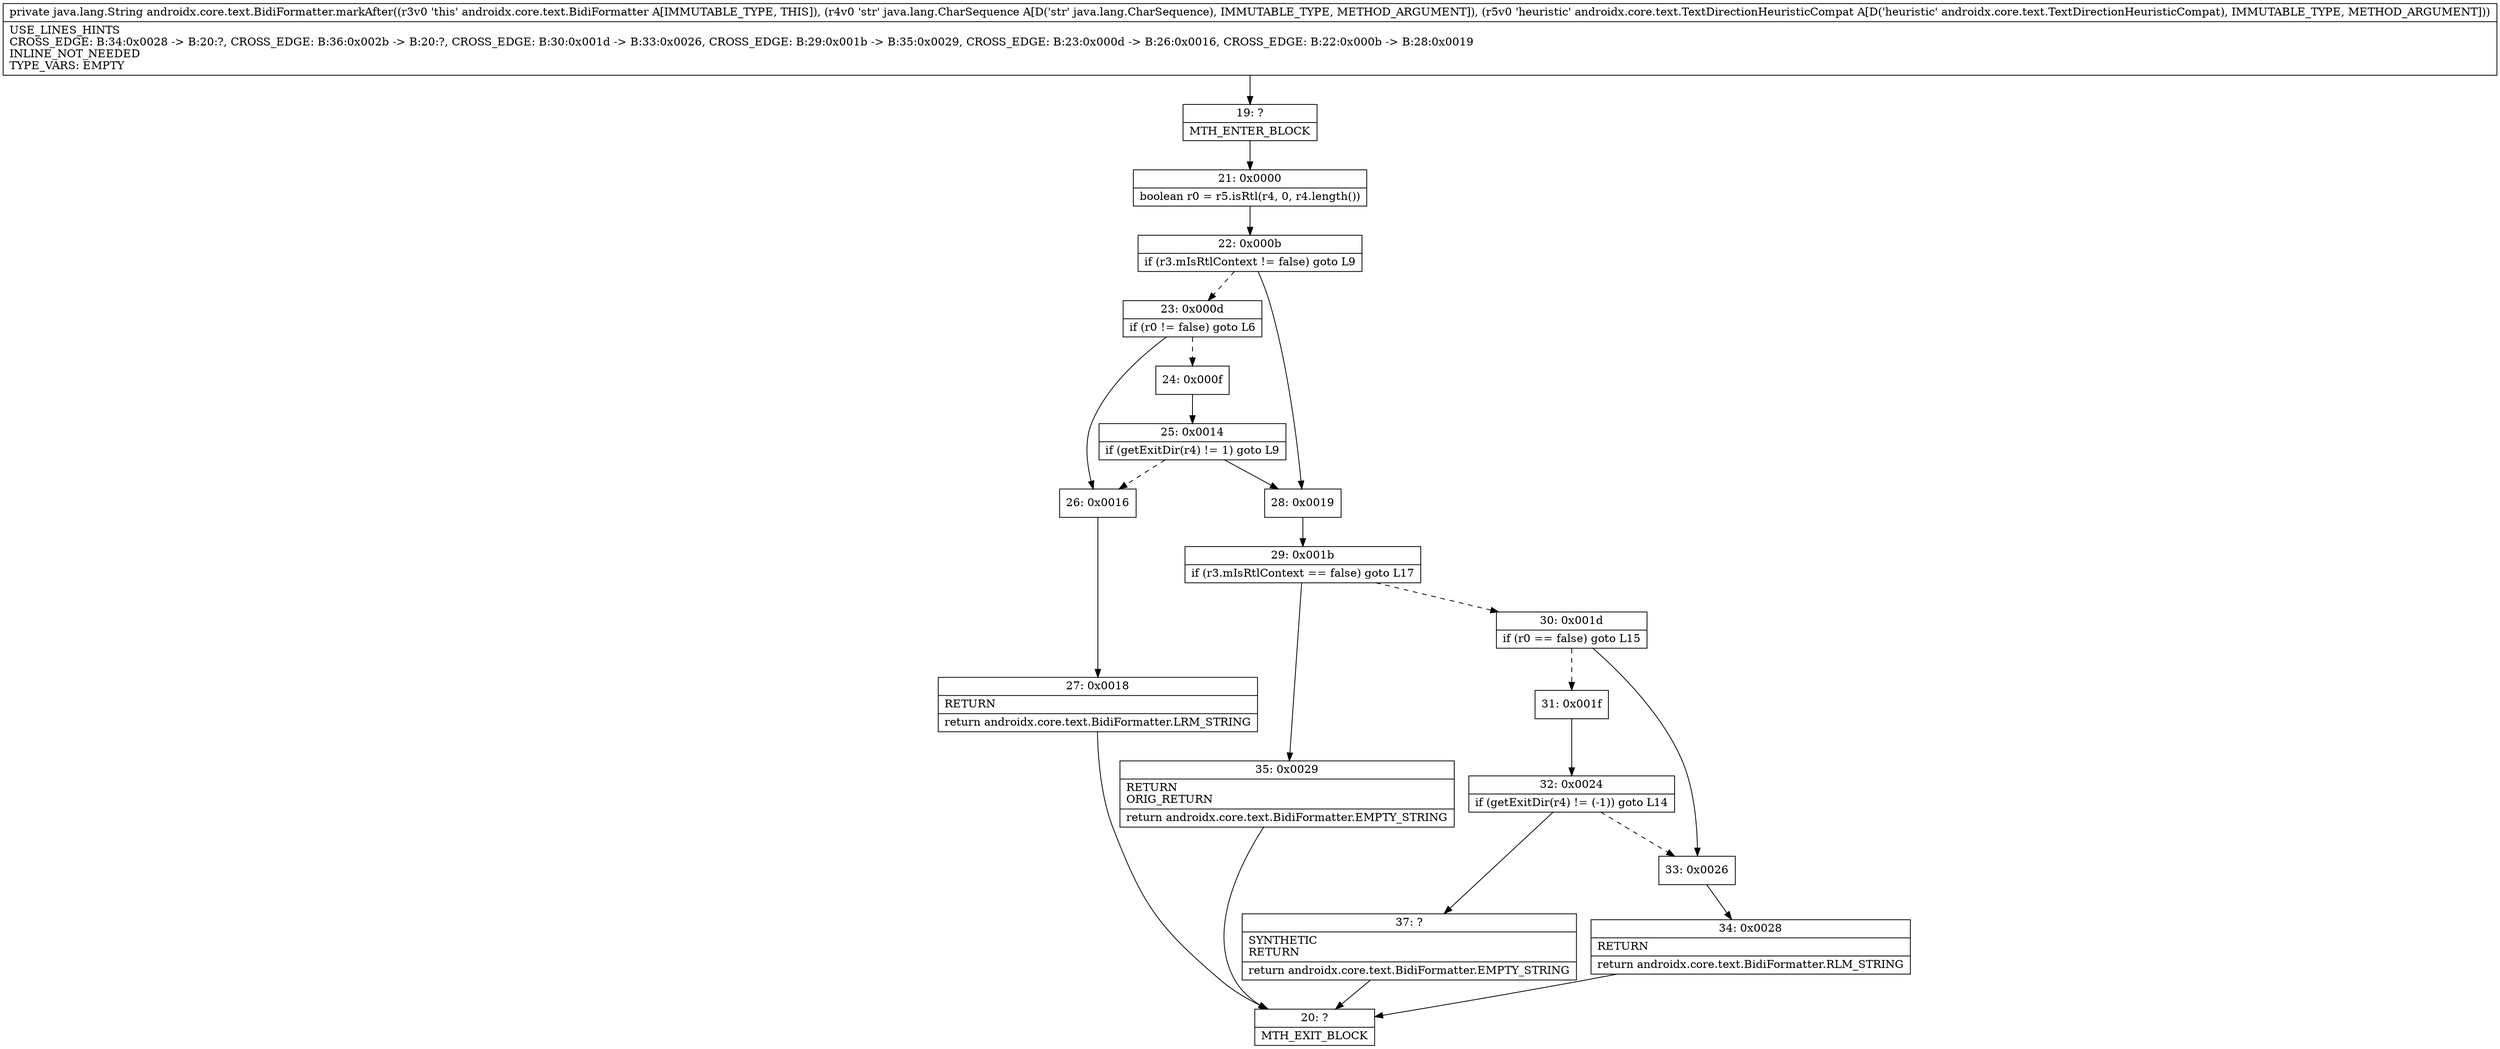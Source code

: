 digraph "CFG forandroidx.core.text.BidiFormatter.markAfter(Ljava\/lang\/CharSequence;Landroidx\/core\/text\/TextDirectionHeuristicCompat;)Ljava\/lang\/String;" {
Node_19 [shape=record,label="{19\:\ ?|MTH_ENTER_BLOCK\l}"];
Node_21 [shape=record,label="{21\:\ 0x0000|boolean r0 = r5.isRtl(r4, 0, r4.length())\l}"];
Node_22 [shape=record,label="{22\:\ 0x000b|if (r3.mIsRtlContext != false) goto L9\l}"];
Node_23 [shape=record,label="{23\:\ 0x000d|if (r0 != false) goto L6\l}"];
Node_24 [shape=record,label="{24\:\ 0x000f}"];
Node_25 [shape=record,label="{25\:\ 0x0014|if (getExitDir(r4) != 1) goto L9\l}"];
Node_26 [shape=record,label="{26\:\ 0x0016}"];
Node_27 [shape=record,label="{27\:\ 0x0018|RETURN\l|return androidx.core.text.BidiFormatter.LRM_STRING\l}"];
Node_20 [shape=record,label="{20\:\ ?|MTH_EXIT_BLOCK\l}"];
Node_28 [shape=record,label="{28\:\ 0x0019}"];
Node_29 [shape=record,label="{29\:\ 0x001b|if (r3.mIsRtlContext == false) goto L17\l}"];
Node_30 [shape=record,label="{30\:\ 0x001d|if (r0 == false) goto L15\l}"];
Node_31 [shape=record,label="{31\:\ 0x001f}"];
Node_32 [shape=record,label="{32\:\ 0x0024|if (getExitDir(r4) != (\-1)) goto L14\l}"];
Node_37 [shape=record,label="{37\:\ ?|SYNTHETIC\lRETURN\l|return androidx.core.text.BidiFormatter.EMPTY_STRING\l}"];
Node_33 [shape=record,label="{33\:\ 0x0026}"];
Node_34 [shape=record,label="{34\:\ 0x0028|RETURN\l|return androidx.core.text.BidiFormatter.RLM_STRING\l}"];
Node_35 [shape=record,label="{35\:\ 0x0029|RETURN\lORIG_RETURN\l|return androidx.core.text.BidiFormatter.EMPTY_STRING\l}"];
MethodNode[shape=record,label="{private java.lang.String androidx.core.text.BidiFormatter.markAfter((r3v0 'this' androidx.core.text.BidiFormatter A[IMMUTABLE_TYPE, THIS]), (r4v0 'str' java.lang.CharSequence A[D('str' java.lang.CharSequence), IMMUTABLE_TYPE, METHOD_ARGUMENT]), (r5v0 'heuristic' androidx.core.text.TextDirectionHeuristicCompat A[D('heuristic' androidx.core.text.TextDirectionHeuristicCompat), IMMUTABLE_TYPE, METHOD_ARGUMENT]))  | USE_LINES_HINTS\lCROSS_EDGE: B:34:0x0028 \-\> B:20:?, CROSS_EDGE: B:36:0x002b \-\> B:20:?, CROSS_EDGE: B:30:0x001d \-\> B:33:0x0026, CROSS_EDGE: B:29:0x001b \-\> B:35:0x0029, CROSS_EDGE: B:23:0x000d \-\> B:26:0x0016, CROSS_EDGE: B:22:0x000b \-\> B:28:0x0019\lINLINE_NOT_NEEDED\lTYPE_VARS: EMPTY\l}"];
MethodNode -> Node_19;Node_19 -> Node_21;
Node_21 -> Node_22;
Node_22 -> Node_23[style=dashed];
Node_22 -> Node_28;
Node_23 -> Node_24[style=dashed];
Node_23 -> Node_26;
Node_24 -> Node_25;
Node_25 -> Node_26[style=dashed];
Node_25 -> Node_28;
Node_26 -> Node_27;
Node_27 -> Node_20;
Node_28 -> Node_29;
Node_29 -> Node_30[style=dashed];
Node_29 -> Node_35;
Node_30 -> Node_31[style=dashed];
Node_30 -> Node_33;
Node_31 -> Node_32;
Node_32 -> Node_33[style=dashed];
Node_32 -> Node_37;
Node_37 -> Node_20;
Node_33 -> Node_34;
Node_34 -> Node_20;
Node_35 -> Node_20;
}

